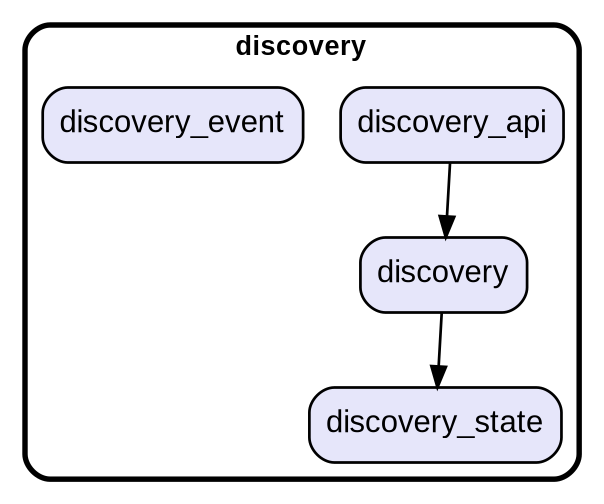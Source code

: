 digraph "" {
  graph [style=rounded fontname="Arial Black" fontsize=13 penwidth=2.6];
  node [shape=rect style="filled,rounded" fontname=Arial fontsize=15 fillcolor=Lavender penwidth=1.3];
  edge [penwidth=1.3];
  "/discovery.dart" [label="discovery"];
  "/discovery_api.dart" [label="discovery_api"];
  "/discovery_event.dart" [label="discovery_event"];
  "/discovery_state.dart" [label="discovery_state"];
  subgraph "cluster~" {
    label="discovery";
    "/discovery.dart";
    "/discovery_api.dart";
    "/discovery_event.dart";
    "/discovery_state.dart";
  }
  "/discovery.dart" -> "/discovery_state.dart";
  "/discovery_api.dart" -> "/discovery.dart";
}
